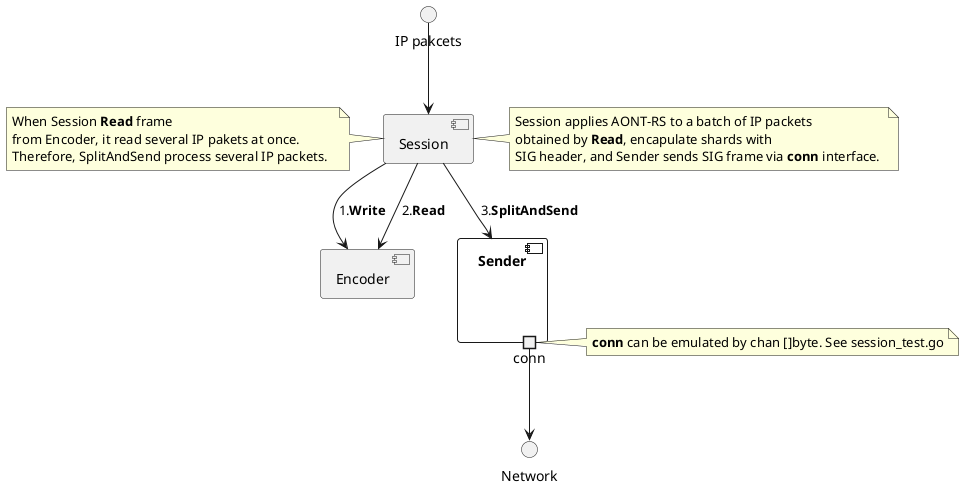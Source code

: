 @startuml sendFrame

component Session
component Encoder
component Sender{
    portout conn
}
"IP pakcets" --> Session

Session --> Encoder : 1.**Write**
Session --> Encoder : 2.**Read** 
Session --> Sender : 3.**SplitAndSend**

conn --> Network

note as Read
    When Session **Read** frame 
    from Encoder, it read several IP pakets at once. 
    Therefore, SplitAndSend process several IP packets.  
end note

Read . Session

note as Split
    Session applies AONT-RS to a batch of IP packets 
    obtained by **Read**, encapulate shards with 
    SIG header, and Sender sends SIG frame via **conn** interface. 
end note

Session . Split

note as RMconn
    **conn** can be emulated by chan []byte. See session_test.go
end note

conn . RMconn
@enduml
